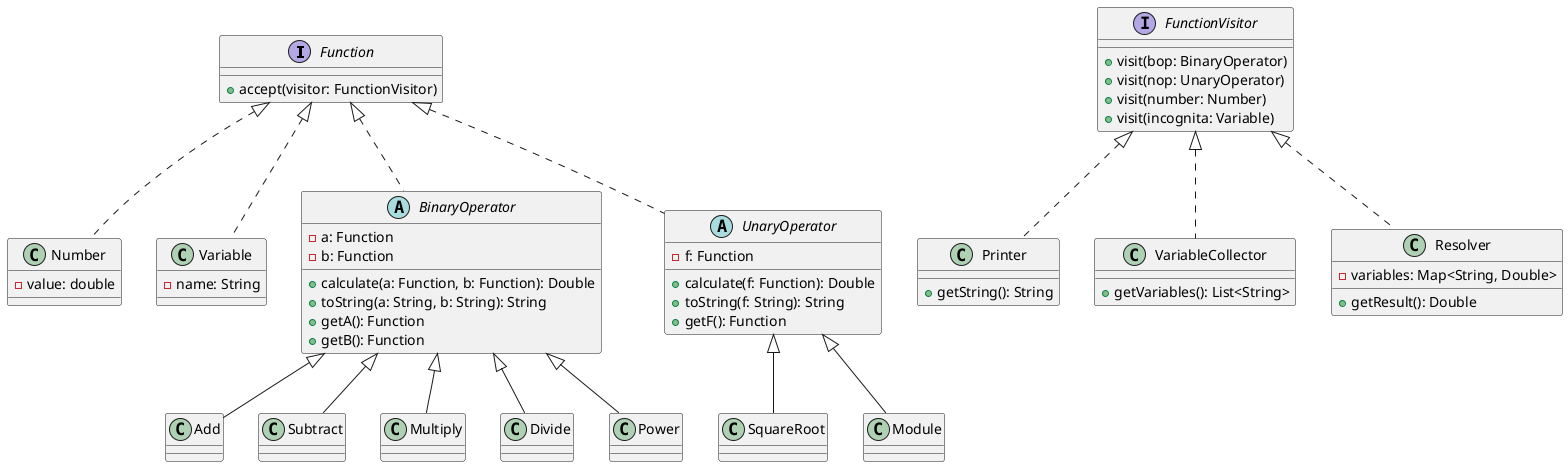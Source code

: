 @startuml
'https://plantuml.com/class-diagram


'-----------------------------------

interface Function {
+ accept(visitor: FunctionVisitor)
}

class Number implements Function {
- value: double
}

class Variable implements Function {
- name: String
}

'-----------------------------------

abstract BinaryOperator implements Function {
- a: Function
- b: Function
+ calculate(a: Function, b: Function): Double
+ toString(a: String, b: String): String
+ getA(): Function
+ getB(): Function
}

class Add extends BinaryOperator
class Subtract extends BinaryOperator
class Multiply extends BinaryOperator
class Divide extends BinaryOperator
class Power extends BinaryOperator

abstract UnaryOperator implements Function {
- f: Function
+ calculate(f: Function): Double
+ toString(f: String): String
+ getF(): Function
}

class SquareRoot extends UnaryOperator
class Module extends UnaryOperator

'-----------------------------------

interface FunctionVisitor {
+visit(bop: BinaryOperator)
+visit(nop: UnaryOperator)
+visit(number: Number)
+visit(incognita: Variable)
}

class Printer implements FunctionVisitor {
+ getString(): String
}
class VariableCollector implements FunctionVisitor {
+ getVariables(): List<String>
}
class Resolver implements FunctionVisitor {
- variables: Map<String, Double>
+ getResult(): Double
}

@enduml